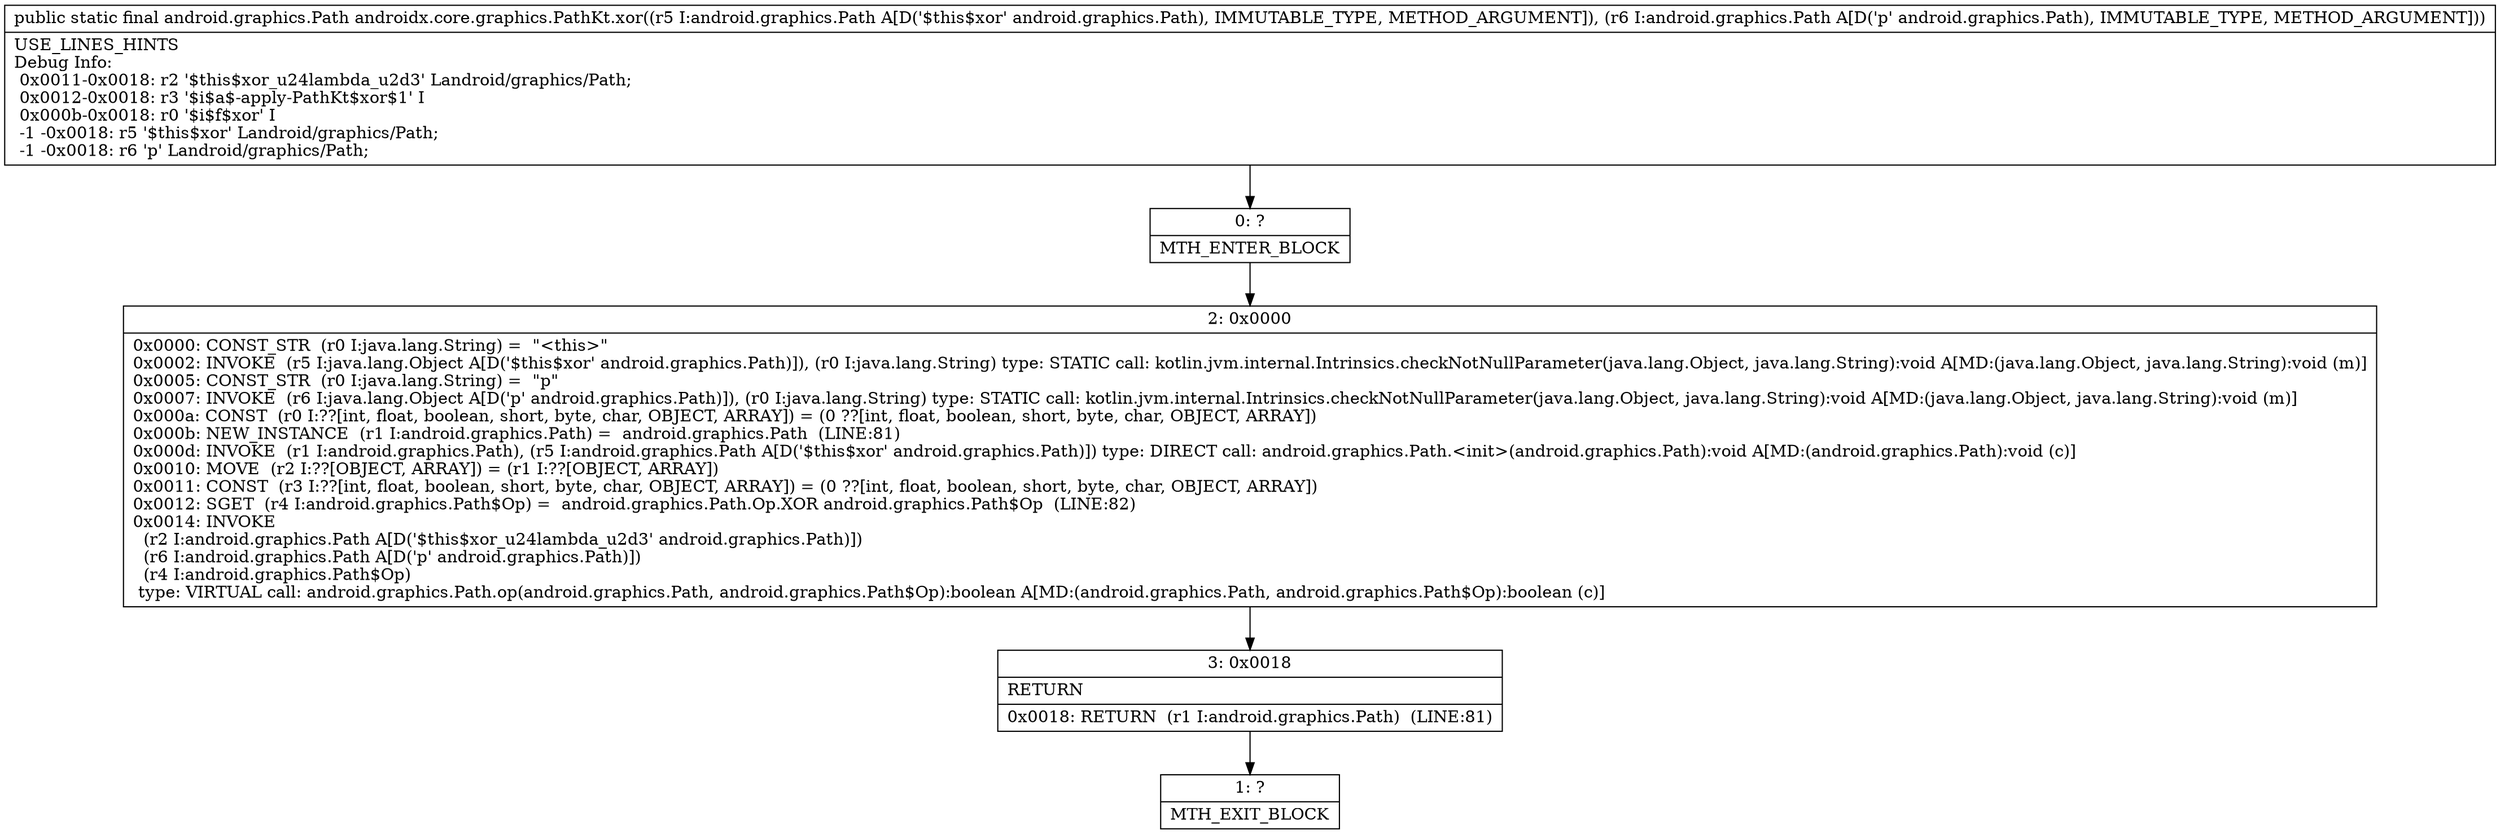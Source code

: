 digraph "CFG forandroidx.core.graphics.PathKt.xor(Landroid\/graphics\/Path;Landroid\/graphics\/Path;)Landroid\/graphics\/Path;" {
Node_0 [shape=record,label="{0\:\ ?|MTH_ENTER_BLOCK\l}"];
Node_2 [shape=record,label="{2\:\ 0x0000|0x0000: CONST_STR  (r0 I:java.lang.String) =  \"\<this\>\" \l0x0002: INVOKE  (r5 I:java.lang.Object A[D('$this$xor' android.graphics.Path)]), (r0 I:java.lang.String) type: STATIC call: kotlin.jvm.internal.Intrinsics.checkNotNullParameter(java.lang.Object, java.lang.String):void A[MD:(java.lang.Object, java.lang.String):void (m)]\l0x0005: CONST_STR  (r0 I:java.lang.String) =  \"p\" \l0x0007: INVOKE  (r6 I:java.lang.Object A[D('p' android.graphics.Path)]), (r0 I:java.lang.String) type: STATIC call: kotlin.jvm.internal.Intrinsics.checkNotNullParameter(java.lang.Object, java.lang.String):void A[MD:(java.lang.Object, java.lang.String):void (m)]\l0x000a: CONST  (r0 I:??[int, float, boolean, short, byte, char, OBJECT, ARRAY]) = (0 ??[int, float, boolean, short, byte, char, OBJECT, ARRAY]) \l0x000b: NEW_INSTANCE  (r1 I:android.graphics.Path) =  android.graphics.Path  (LINE:81)\l0x000d: INVOKE  (r1 I:android.graphics.Path), (r5 I:android.graphics.Path A[D('$this$xor' android.graphics.Path)]) type: DIRECT call: android.graphics.Path.\<init\>(android.graphics.Path):void A[MD:(android.graphics.Path):void (c)]\l0x0010: MOVE  (r2 I:??[OBJECT, ARRAY]) = (r1 I:??[OBJECT, ARRAY]) \l0x0011: CONST  (r3 I:??[int, float, boolean, short, byte, char, OBJECT, ARRAY]) = (0 ??[int, float, boolean, short, byte, char, OBJECT, ARRAY]) \l0x0012: SGET  (r4 I:android.graphics.Path$Op) =  android.graphics.Path.Op.XOR android.graphics.Path$Op  (LINE:82)\l0x0014: INVOKE  \l  (r2 I:android.graphics.Path A[D('$this$xor_u24lambda_u2d3' android.graphics.Path)])\l  (r6 I:android.graphics.Path A[D('p' android.graphics.Path)])\l  (r4 I:android.graphics.Path$Op)\l type: VIRTUAL call: android.graphics.Path.op(android.graphics.Path, android.graphics.Path$Op):boolean A[MD:(android.graphics.Path, android.graphics.Path$Op):boolean (c)]\l}"];
Node_3 [shape=record,label="{3\:\ 0x0018|RETURN\l|0x0018: RETURN  (r1 I:android.graphics.Path)  (LINE:81)\l}"];
Node_1 [shape=record,label="{1\:\ ?|MTH_EXIT_BLOCK\l}"];
MethodNode[shape=record,label="{public static final android.graphics.Path androidx.core.graphics.PathKt.xor((r5 I:android.graphics.Path A[D('$this$xor' android.graphics.Path), IMMUTABLE_TYPE, METHOD_ARGUMENT]), (r6 I:android.graphics.Path A[D('p' android.graphics.Path), IMMUTABLE_TYPE, METHOD_ARGUMENT]))  | USE_LINES_HINTS\lDebug Info:\l  0x0011\-0x0018: r2 '$this$xor_u24lambda_u2d3' Landroid\/graphics\/Path;\l  0x0012\-0x0018: r3 '$i$a$\-apply\-PathKt$xor$1' I\l  0x000b\-0x0018: r0 '$i$f$xor' I\l  \-1 \-0x0018: r5 '$this$xor' Landroid\/graphics\/Path;\l  \-1 \-0x0018: r6 'p' Landroid\/graphics\/Path;\l}"];
MethodNode -> Node_0;Node_0 -> Node_2;
Node_2 -> Node_3;
Node_3 -> Node_1;
}

